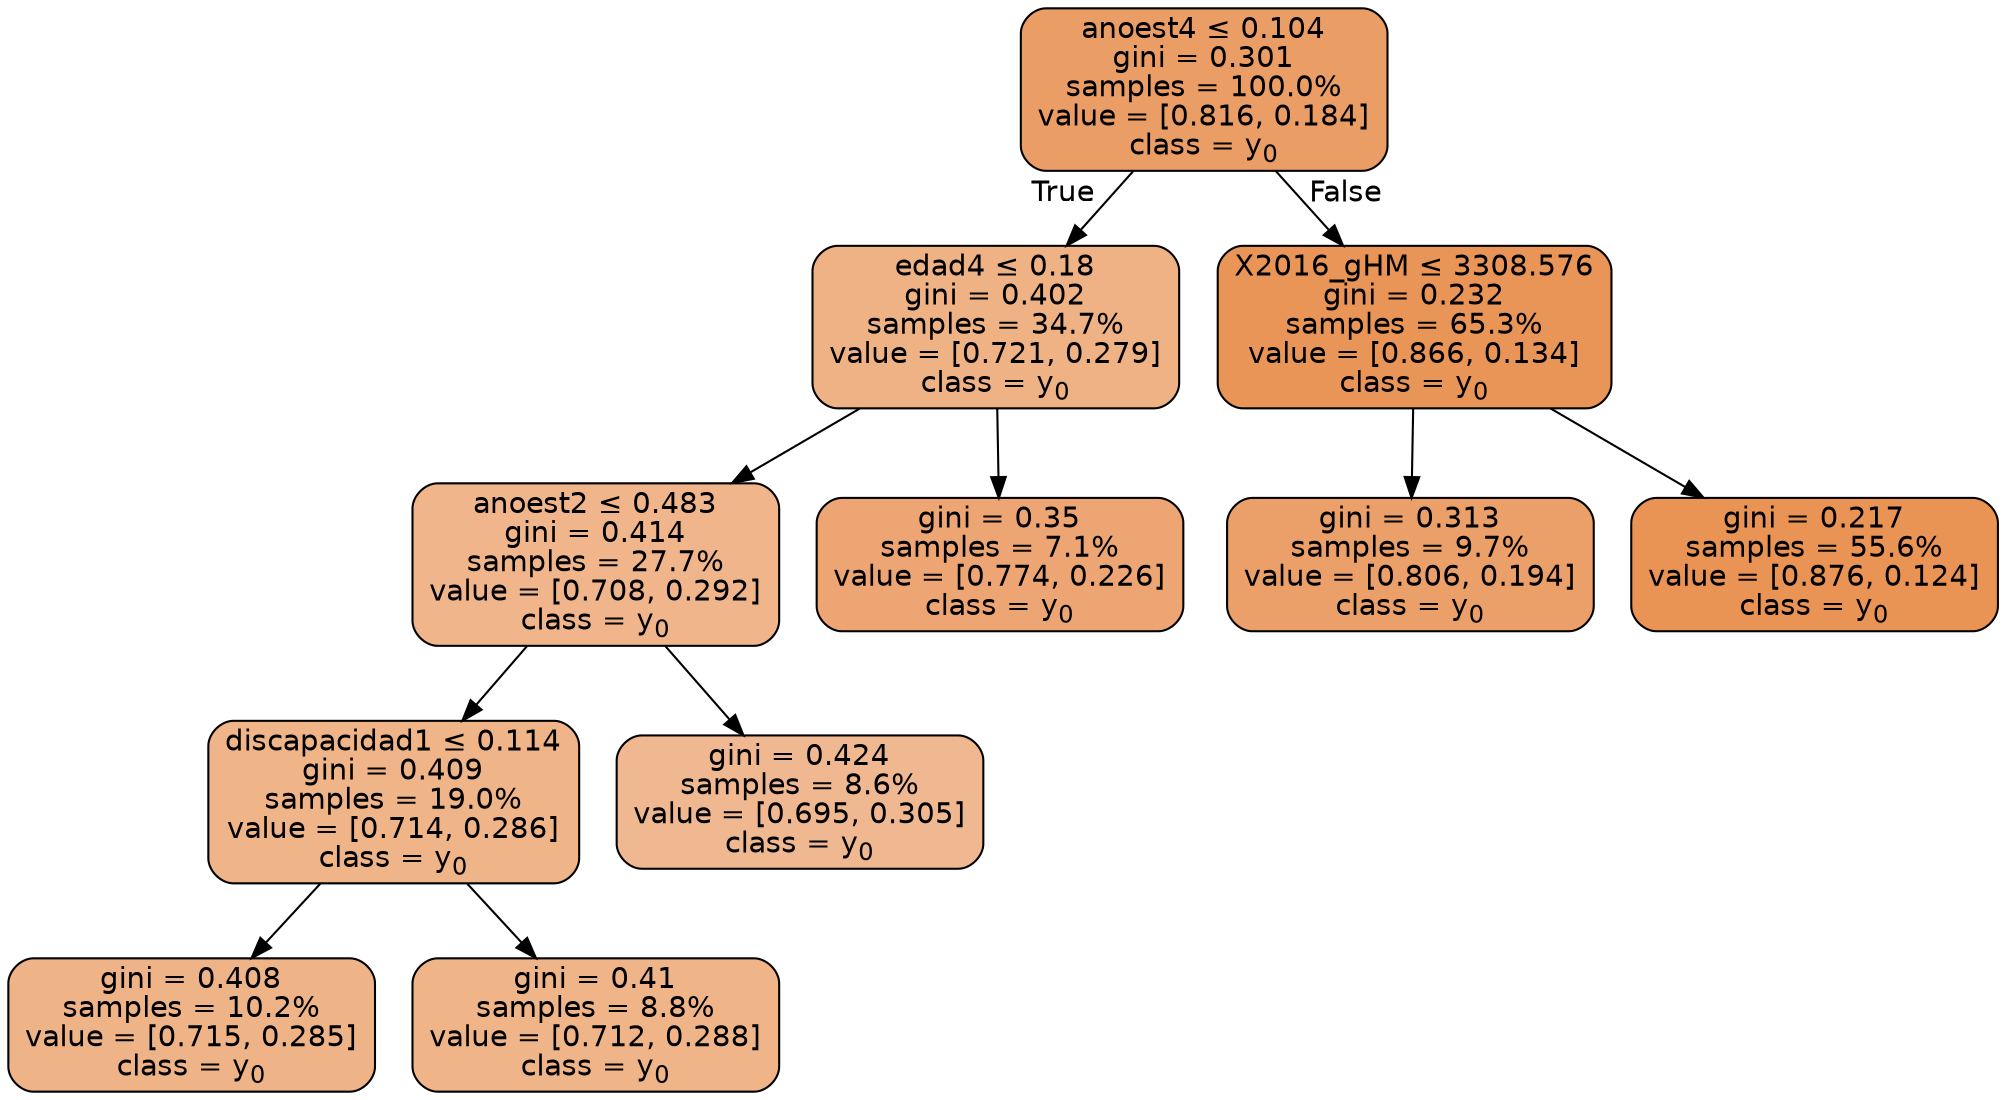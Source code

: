 digraph Tree {
node [shape=box, style="filled, rounded", color="black", fontname="helvetica"] ;
edge [fontname="helvetica"] ;
0 [label=<anoest4 &le; 0.104<br/>gini = 0.301<br/>samples = 100.0%<br/>value = [0.816, 0.184]<br/>class = y<SUB>0</SUB>>, fillcolor="#eb9d66"] ;
1 [label=<edad4 &le; 0.18<br/>gini = 0.402<br/>samples = 34.7%<br/>value = [0.721, 0.279]<br/>class = y<SUB>0</SUB>>, fillcolor="#efb285"] ;
0 -> 1 [labeldistance=2.5, labelangle=45, headlabel="True"] ;
2 [label=<anoest2 &le; 0.483<br/>gini = 0.414<br/>samples = 27.7%<br/>value = [0.708, 0.292]<br/>class = y<SUB>0</SUB>>, fillcolor="#f0b58b"] ;
1 -> 2 ;
3 [label=<discapacidad1 &le; 0.114<br/>gini = 0.409<br/>samples = 19.0%<br/>value = [0.714, 0.286]<br/>class = y<SUB>0</SUB>>, fillcolor="#efb488"] ;
2 -> 3 ;
4 [label=<gini = 0.408<br/>samples = 10.2%<br/>value = [0.715, 0.285]<br/>class = y<SUB>0</SUB>>, fillcolor="#efb388"] ;
3 -> 4 ;
5 [label=<gini = 0.41<br/>samples = 8.8%<br/>value = [0.712, 0.288]<br/>class = y<SUB>0</SUB>>, fillcolor="#f0b489"] ;
3 -> 5 ;
6 [label=<gini = 0.424<br/>samples = 8.6%<br/>value = [0.695, 0.305]<br/>class = y<SUB>0</SUB>>, fillcolor="#f0b890"] ;
2 -> 6 ;
7 [label=<gini = 0.35<br/>samples = 7.1%<br/>value = [0.774, 0.226]<br/>class = y<SUB>0</SUB>>, fillcolor="#eda673"] ;
1 -> 7 ;
8 [label=<X2016_gHM &le; 3308.576<br/>gini = 0.232<br/>samples = 65.3%<br/>value = [0.866, 0.134]<br/>class = y<SUB>0</SUB>>, fillcolor="#e99558"] ;
0 -> 8 [labeldistance=2.5, labelangle=-45, headlabel="False"] ;
9 [label=<gini = 0.313<br/>samples = 9.7%<br/>value = [0.806, 0.194]<br/>class = y<SUB>0</SUB>>, fillcolor="#eb9f69"] ;
8 -> 9 ;
10 [label=<gini = 0.217<br/>samples = 55.6%<br/>value = [0.876, 0.124]<br/>class = y<SUB>0</SUB>>, fillcolor="#e99355"] ;
8 -> 10 ;
}
